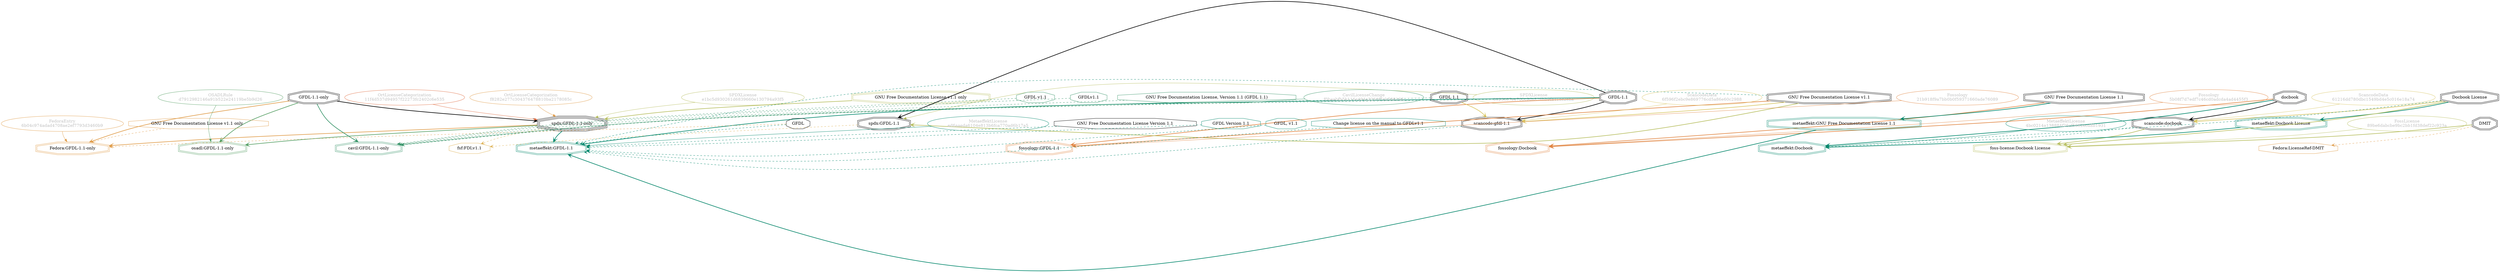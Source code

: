 strict digraph {
    node [shape=box];
    graph [splines=curved];
    1784 [label="SPDXLicense\ne1bc5d930261d6839660e130794a93f5"
         ,fontcolor=gray
         ,color="#b8bf62"
         ,fillcolor="beige;1"
         ,shape=ellipse];
    1785 [label="spdx:GFDL-1.1-only"
         ,shape=tripleoctagon];
    1786 [label="GFDL-1.1-only"
         ,shape=doubleoctagon];
    1787 [label="GNU Free Documentation License v1.1 only"
         ,color="#b8bf62"
         ,shape=doubleoctagon];
    1794 [label="SPDXLicense\n3323607ee700c9da816bb9fa41ec2eba"
         ,fontcolor=gray
         ,color="#b8bf62"
         ,fillcolor="beige;1"
         ,shape=ellipse];
    1795 [label="spdx:GFDL-1.1"
         ,shape=doubleoctagon];
    1796 [label="GFDL-1.1"
         ,shape=doubleoctagon];
    1797 [label="GNU Free Documentation License v1.1"
         ,shape=doubleoctagon];
    6395 [label=GFDL,shape=octagon];
    6402 [label="FedoraEntry\n6b04c974adad4708ae2ef7793d3460b9"
         ,fontcolor=gray
         ,color="#e09d4b"
         ,fillcolor="beige;1"
         ,shape=ellipse];
    6403 [label="Fedora:GFDL-1.1-only"
         ,color="#e09d4b"
         ,shape=doubleoctagon];
    6404 [label="GNU Free Documentation License v1.1 only  "
         ,color="#e09d4b"
         ,shape=octagon];
    7155 [label="Fedora:LicenseRef-DMIT"
         ,color="#e09d4b"
         ,shape=octagon];
    7159 [label=DMIT
         ,shape=doubleoctagon];
    9562 [label="OSADLRule\nd7912982146a91b522e24119be5b9d26"
         ,fontcolor=gray
         ,color="#58a066"
         ,fillcolor="beige;1"
         ,shape=ellipse];
    9563 [label="osadl:GFDL-1.1-only"
         ,color="#58a066"
         ,shape=doubleoctagon];
    10188 [label="fsf:FDLv1.1"
          ,color="#deb256"
          ,shape=octagon];
    14712 [label="ScancodeData\n61216dd780dbc1549bd4e5c016e18a74"
          ,fontcolor=gray
          ,color="#dac767"
          ,fillcolor="beige;1"
          ,shape=ellipse];
    14713 [label="scancode:docbook"
          ,shape=doubleoctagon];
    14714 [label=docbook
          ,shape=doubleoctagon];
    14715 [label="Docbook License"
          ,shape=doubleoctagon];
    15891 [label="ScancodeData\n6f596f2ebc9e869776cd5a86e60c2988"
          ,fontcolor=gray
          ,color="#dac767"
          ,fillcolor="beige;1"
          ,shape=ellipse];
    15892 [label="scancode:gfdl-1.1"
          ,shape=doubleoctagon];
    15893 [label="GFDL 1.1"
          ,shape=doubleoctagon];
    26544 [label="Fossology\n5b08f7d7edf7c46cd0adcda4ad4455f3"
          ,fontcolor=gray
          ,color="#e18745"
          ,fillcolor="beige;1"
          ,shape=ellipse];
    26545 [label="fossology:Docbook"
          ,color="#e18745"
          ,shape=doubleoctagon];
    26546 [label="GNU Free Documentation License 1.1"
          ,shape=doubleoctagon];
    26715 [label="Fossology\n21b918f9a7bb0b0f59371660ade76089"
          ,fontcolor=gray
          ,color="#e18745"
          ,fillcolor="beige;1"
          ,shape=ellipse];
    26716 [label="fossology:GFDL-1.1"
          ,color="#e18745"
          ,shape=doubleoctagon];
    28697 [label="OrtLicenseCategorization\n11f4d537d94957f22273fc2402c6e535"
          ,fontcolor=gray
          ,color="#e06f45"
          ,fillcolor="beige;1"
          ,shape=ellipse];
    35453 [label="OrtLicenseCategorization\nf8282e277c304376478810ba2178085c"
          ,fontcolor=gray
          ,color="#e09d4b"
          ,fillcolor="beige;1"
          ,shape=ellipse];
    36828 [label="CavilLicenseChange\nf0beebfb5b116e494a3260f7eb508166"
          ,fontcolor=gray
          ,color="#379469"
          ,fillcolor="beige;1"
          ,shape=ellipse];
    36829 [label="cavil:GFDL-1.1-only"
          ,color="#379469"
          ,shape=doubleoctagon];
    36830 [label="GFDL v1.1"
          ,color="#379469"
          ,shape=octagon];
    36831 [label="GFDLv1.1"
          ,color="#379469"
          ,shape=octagon];
    36832 [label="GNU Free Documentation License, Version 1.1 (GFDL 1.1)"
          ,color="#379469"
          ,shape=octagon];
    41048 [label="MetaeffektLicense\n4bc0214a138884f26cf5682ecd8b1931"
          ,fontcolor=gray
          ,color="#00876c"
          ,fillcolor="beige;1"
          ,shape=ellipse];
    41049 [label="metaeffekt:Docbook"
          ,color="#00876c"
          ,shape=doubleoctagon];
    41050 [label="metaeffekt:Docbook License"
          ,color="#00876c"
          ,shape=doubleoctagon];
    42972 [label="MetaeffektLicense\ned6aaeda6104e813b6fca770ad6b17a5"
          ,fontcolor=gray
          ,color="#00876c"
          ,fillcolor="beige;1"
          ,shape=ellipse];
    42973 [label="metaeffekt:GFDL-1.1"
          ,color="#00876c"
          ,shape=doubleoctagon];
    42974 [label="metaeffekt:GNU Free Documentation License 1.1"
          ,color="#00876c"
          ,shape=doubleoctagon];
    42975 [label="GNU Free Documentation License Version 1.1"
          ,shape=octagon];
    42976 [label="GFDL Version 1.1"
          ,color="#00876c"
          ,shape=octagon];
    42977 [label="GFDL, v1.1"
          ,color="#00876c"
          ,shape=octagon];
    42978 [label="Change license on the manual to GFDLv1.1"
          ,color="#00876c"
          ,shape=octagon];
    50667 [label="FossLicense\n89be6dabcbe9bc2bb1fd38def22c923a"
          ,fontcolor=gray
          ,color="#b8bf62"
          ,fillcolor="beige;1"
          ,shape=ellipse];
    50668 [label="foss-license:Docbook License"
          ,color="#b8bf62"
          ,shape=doubleoctagon];
    1784 -> 1785 [weight=0.5
                 ,color="#b8bf62"];
    1785 -> 6403 [style=bold
                 ,arrowhead=vee
                 ,weight=0.7
                 ,color="#e09d4b"];
    1785 -> 9563 [style=bold
                 ,arrowhead=vee
                 ,weight=0.7
                 ,color="#58a066"];
    1785 -> 10188 [style=dashed
                  ,arrowhead=vee
                  ,weight=0.5
                  ,color="#deb256"];
    1785 -> 42973 [style=bold
                  ,arrowhead=vee
                  ,weight=0.7
                  ,color="#00876c"];
    1786 -> 1785 [style=bold
                 ,arrowhead=vee
                 ,weight=0.7];
    1786 -> 6403 [style=bold
                 ,arrowhead=vee
                 ,weight=0.7
                 ,color="#e09d4b"];
    1786 -> 9563 [style=bold
                 ,arrowhead=vee
                 ,weight=0.7
                 ,color="#58a066"];
    1786 -> 36829 [style=bold
                  ,arrowhead=vee
                  ,weight=0.7
                  ,color="#379469"];
    1786 -> 36829 [style=bold
                  ,arrowhead=vee
                  ,weight=0.7
                  ,color="#379469"];
    1787 -> 1785 [style=bold
                 ,arrowhead=vee
                 ,weight=0.7
                 ,color="#b8bf62"];
    1794 -> 1795 [weight=0.5
                 ,color="#b8bf62"];
    1795 -> 10188 [style=dashed
                  ,arrowhead=vee
                  ,weight=0.5
                  ,color="#deb256"];
    1796 -> 1795 [style=bold
                 ,arrowhead=vee
                 ,weight=0.7];
    1796 -> 15892 [style=bold
                  ,arrowhead=vee
                  ,weight=0.7];
    1796 -> 26716 [style=bold
                  ,arrowhead=vee
                  ,weight=0.7
                  ,color="#e18745"];
    1796 -> 36829 [style=dashed
                  ,arrowhead=vee
                  ,weight=0.5
                  ,color="#379469"];
    1796 -> 42973 [style=bold
                  ,arrowhead=vee
                  ,weight=0.7
                  ,color="#00876c"];
    1796 -> 42973 [style=bold
                  ,arrowhead=vee
                  ,weight=0.7
                  ,color="#00876c"];
    1797 -> 1795 [style=bold
                 ,arrowhead=vee
                 ,weight=0.7
                 ,color="#b8bf62"];
    1797 -> 15892 [style=bold
                  ,arrowhead=vee
                  ,weight=0.7
                  ,color="#dac767"];
    1797 -> 26716 [style=bold
                  ,arrowhead=vee
                  ,weight=0.7
                  ,color="#e18745"];
    1797 -> 42973 [style=dashed
                  ,arrowhead=vee
                  ,weight=0.5
                  ,color="#00876c"];
    6395 -> 6403 [style=dashed
                 ,arrowhead=vee
                 ,weight=0.5
                 ,color="#e09d4b"];
    6395 -> 42973 [style=dashed
                  ,arrowhead=vee
                  ,weight=0.5
                  ,color="#00876c"];
    6402 -> 6403 [weight=0.5
                 ,color="#e09d4b"];
    6404 -> 6403 [style=dashed
                 ,arrowhead=vee
                 ,weight=0.5
                 ,color="#e09d4b"];
    7159 -> 7155 [style=dashed
                 ,arrowhead=vee
                 ,weight=0.5
                 ,color="#e09d4b"];
    7159 -> 50668 [style=bold
                  ,arrowhead=vee
                  ,weight=0.7
                  ,color="#b8bf62"];
    9562 -> 9563 [weight=0.5
                 ,color="#58a066"];
    14712 -> 14713 [weight=0.5
                   ,color="#dac767"];
    14713 -> 41049 [style=dashed
                   ,arrowhead=vee
                   ,weight=0.5
                   ,color="#00876c"];
    14713 -> 50668 [style=bold
                   ,arrowhead=vee
                   ,weight=0.7
                   ,color="#b8bf62"];
    14714 -> 14713 [style=bold
                   ,arrowhead=vee
                   ,weight=0.7];
    14714 -> 26545 [style=bold
                   ,arrowhead=vee
                   ,weight=0.7
                   ,color="#e18745"];
    14714 -> 41049 [style=bold
                   ,arrowhead=vee
                   ,weight=0.7
                   ,color="#00876c"];
    14715 -> 14713 [style=bold
                   ,arrowhead=vee
                   ,weight=0.7
                   ,color="#dac767"];
    14715 -> 41049 [style=dashed
                   ,arrowhead=vee
                   ,weight=0.5
                   ,color="#00876c"];
    14715 -> 41050 [style=bold
                   ,arrowhead=vee
                   ,weight=0.7
                   ,color="#00876c"];
    14715 -> 50668 [style=bold
                   ,arrowhead=vee
                   ,weight=0.7
                   ,color="#b8bf62"];
    15891 -> 15892 [weight=0.5
                   ,color="#dac767"];
    15892 -> 42973 [style=dashed
                   ,arrowhead=vee
                   ,weight=0.5
                   ,color="#00876c"];
    15893 -> 15892 [style=bold
                   ,arrowhead=vee
                   ,weight=0.7
                   ,color="#dac767"];
    15893 -> 36829 [style=dashed
                   ,arrowhead=vee
                   ,weight=0.5
                   ,color="#379469"];
    26544 -> 26545 [weight=0.5
                   ,color="#e18745"];
    26546 -> 26545 [style=bold
                   ,arrowhead=vee
                   ,weight=0.7
                   ,color="#e18745"];
    26546 -> 42974 [style=bold
                   ,arrowhead=vee
                   ,weight=0.7
                   ,color="#00876c"];
    26715 -> 26716 [weight=0.5
                   ,color="#e18745"];
    28697 -> 1785 [weight=0.5
                  ,color="#e06f45"];
    35453 -> 1785 [weight=0.5
                  ,color="#e09d4b"];
    36828 -> 36829 [weight=0.5
                   ,color="#379469"];
    36830 -> 36829 [style=dashed
                   ,arrowhead=vee
                   ,weight=0.5
                   ,color="#379469"];
    36831 -> 36829 [style=dashed
                   ,arrowhead=vee
                   ,weight=0.5
                   ,color="#379469"];
    36832 -> 36829 [style=dashed
                   ,arrowhead=vee
                   ,weight=0.5
                   ,color="#379469"];
    41048 -> 41049 [weight=0.5
                   ,color="#00876c"];
    41050 -> 41049 [style=bold
                   ,arrowhead=vee
                   ,weight=0.7
                   ,color="#00876c"];
    42972 -> 42973 [weight=0.5
                   ,color="#00876c"];
    42974 -> 42973 [style=bold
                   ,arrowhead=vee
                   ,weight=0.7
                   ,color="#00876c"];
    42975 -> 42973 [style=dashed
                   ,arrowhead=vee
                   ,weight=0.5
                   ,color="#00876c"];
    42976 -> 42973 [style=dashed
                   ,arrowhead=vee
                   ,weight=0.5
                   ,color="#00876c"];
    42977 -> 42973 [style=dashed
                   ,arrowhead=vee
                   ,weight=0.5
                   ,color="#00876c"];
    42978 -> 42973 [style=dashed
                   ,arrowhead=vee
                   ,weight=0.5
                   ,color="#00876c"];
    50667 -> 50668 [weight=0.5
                   ,color="#b8bf62"];
}
